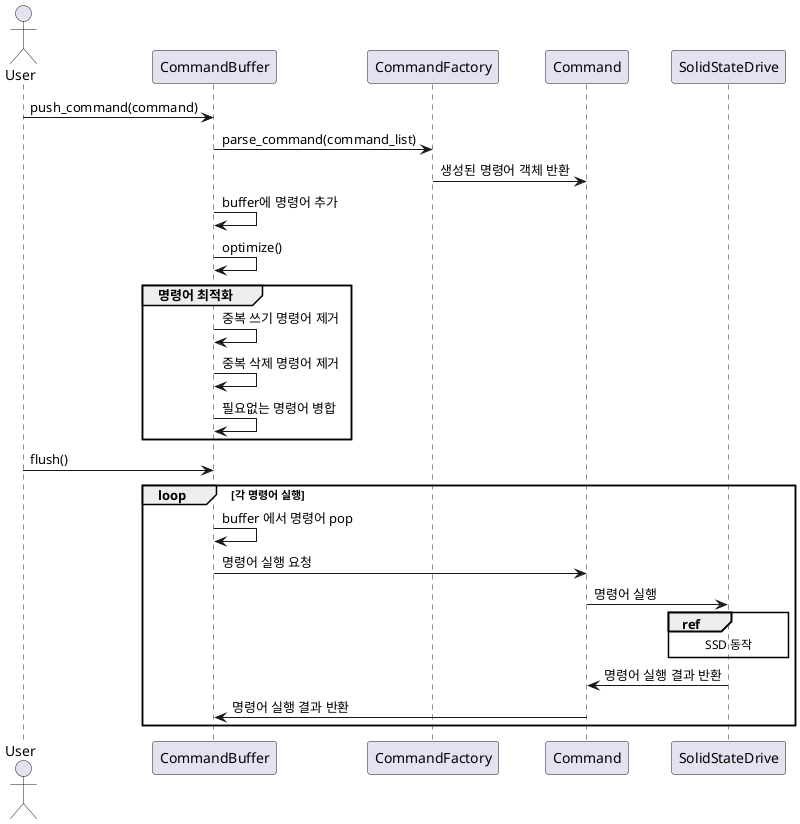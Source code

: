 @startuml
actor User

participant CommandBuffer
participant CommandFactory
participant Command
participant SolidStateDrive

User -> CommandBuffer: push_command(command)
CommandBuffer -> CommandFactory: parse_command(command_list)
CommandFactory -> Command: 생성된 명령어 객체 반환
CommandBuffer -> CommandBuffer: buffer에 명령어 추가
CommandBuffer -> CommandBuffer: optimize()
group 명령어 최적화
    CommandBuffer -> CommandBuffer: 중복 쓰기 명령어 제거
    CommandBuffer -> CommandBuffer: 중복 삭제 명령어 제거
    CommandBuffer -> CommandBuffer: 필요없는 명령어 병합
end

User -> CommandBuffer: flush()
loop 각 명령어 실행
    CommandBuffer -> CommandBuffer: buffer 에서 명령어 pop
    CommandBuffer -> Command: 명령어 실행 요청
    Command -> SolidStateDrive: 명령어 실행
    ref over SolidStateDrive: SSD 동작
    SolidStateDrive -> Command: 명령어 실행 결과 반환
    Command -> CommandBuffer: 명령어 실행 결과 반환
end
@enduml
